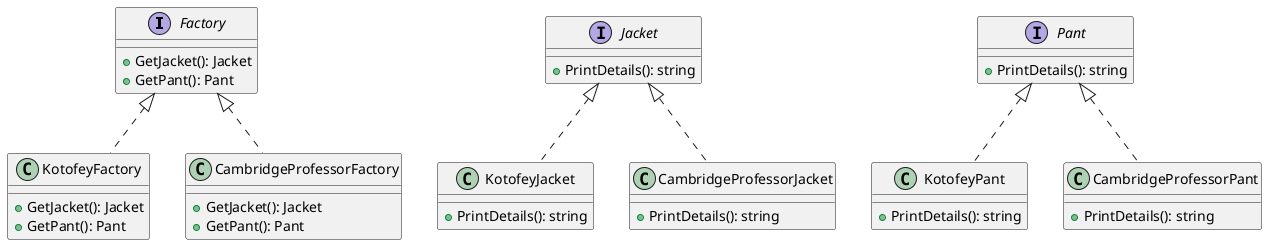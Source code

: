 @startuml Factory
interface Factory {
    +GetJacket(): Jacket
    +GetPant(): Pant
}

interface Jacket {
    +PrintDetails(): string
}

interface Pant {
    +PrintDetails(): string
}

class KotofeyFactory {
    +GetJacket(): Jacket
    +GetPant(): Pant
}

class CambridgeProfessorFactory {
    +GetJacket(): Jacket
    +GetPant(): Pant
}

class KotofeyJacket {
    +PrintDetails(): string
}

class KotofeyPant {
    +PrintDetails(): string
}

class CambridgeProfessorJacket {
    +PrintDetails(): string
}

class CambridgeProfessorPant {
    +PrintDetails(): string
}

Factory <|.. KotofeyFactory
Factory <|.. CambridgeProfessorFactory

Jacket <|.. KotofeyJacket
Jacket <|.. CambridgeProfessorJacket

Pant <|.. KotofeyPant
Pant <|.. CambridgeProfessorPant

@enduml
